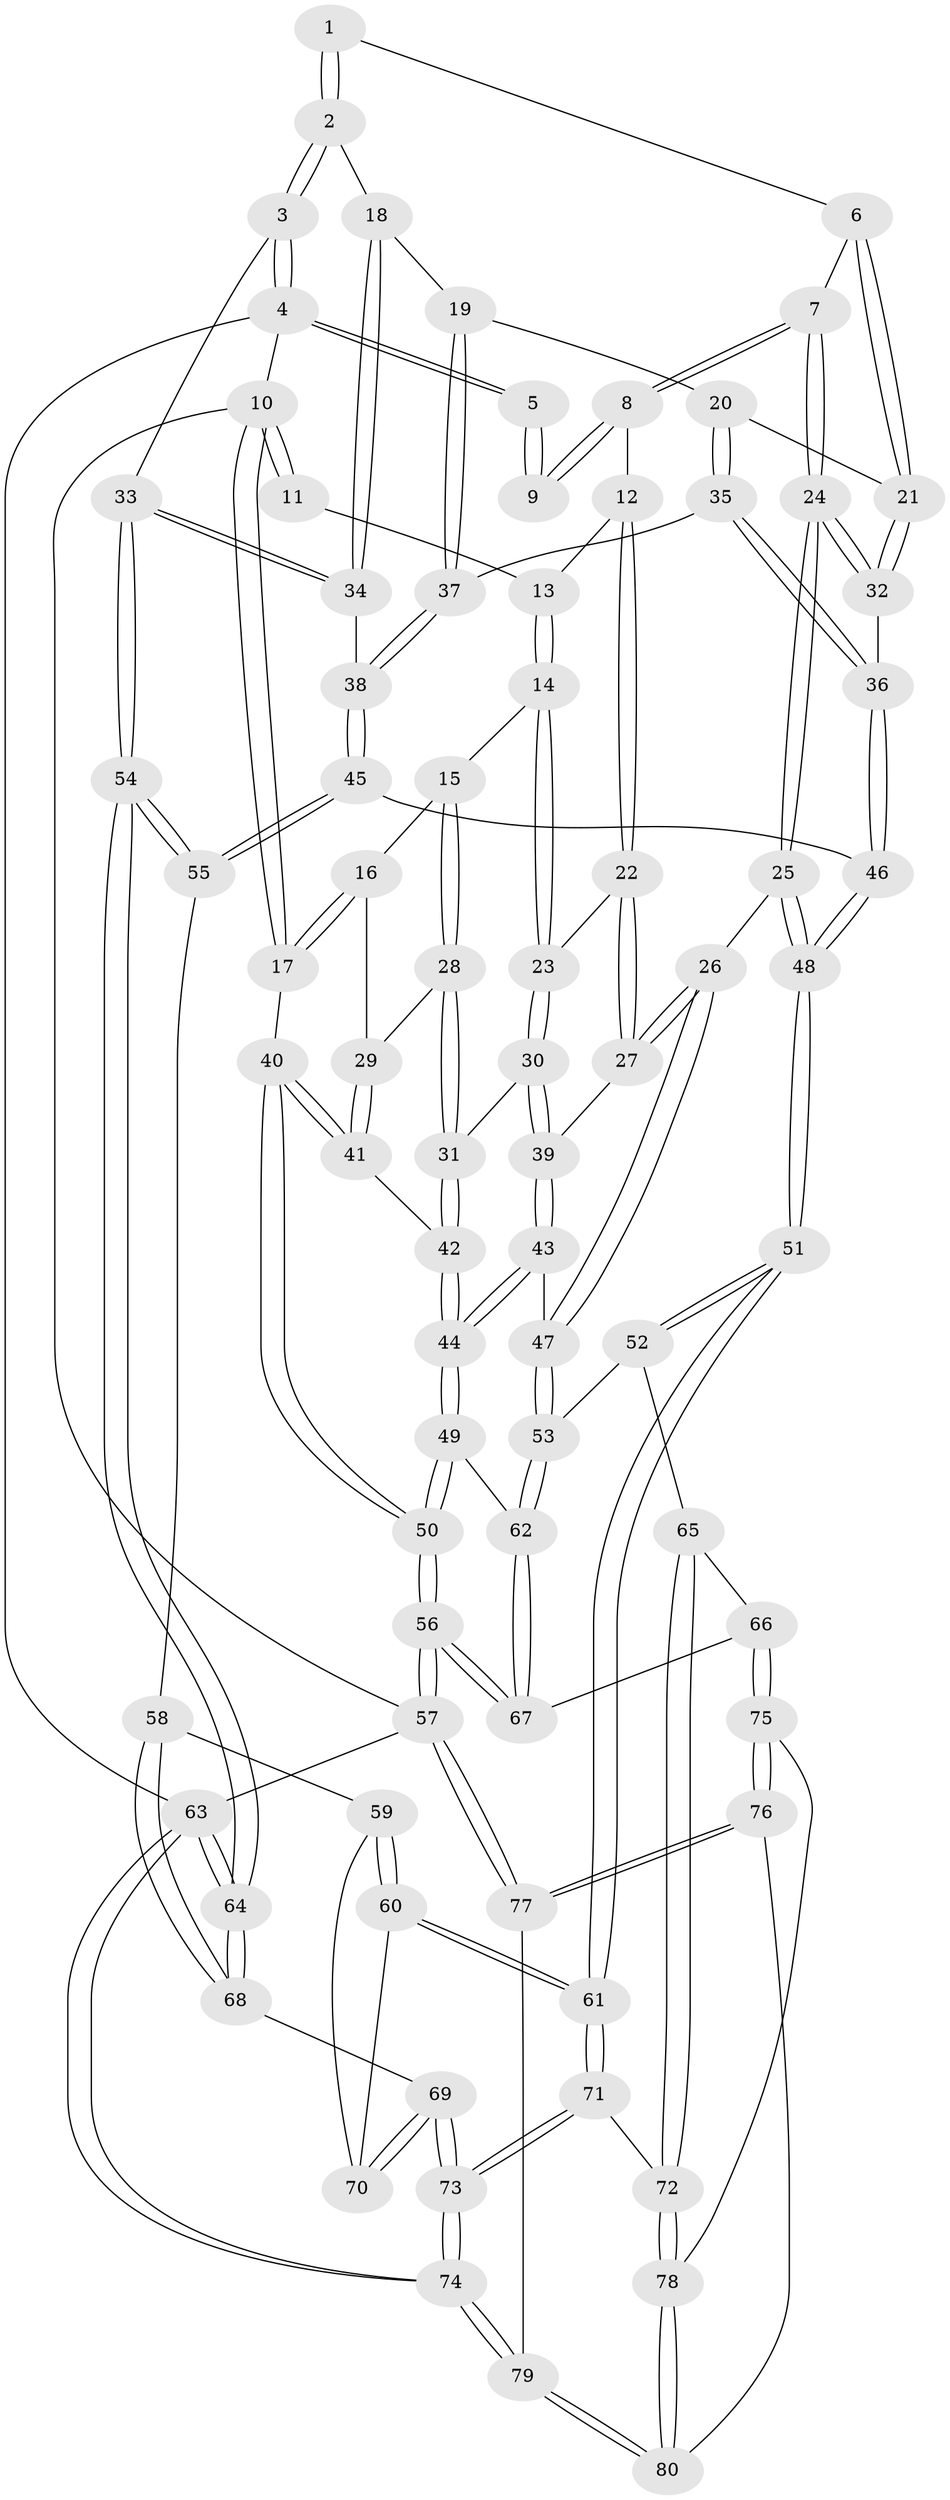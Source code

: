 // coarse degree distribution, {3: 0.15555555555555556, 4: 0.4888888888888889, 5: 0.24444444444444444, 6: 0.1111111111111111}
// Generated by graph-tools (version 1.1) at 2025/52/02/27/25 19:52:39]
// undirected, 80 vertices, 197 edges
graph export_dot {
graph [start="1"]
  node [color=gray90,style=filled];
  1 [pos="+0.8178019485355197+0.07238555222742311"];
  2 [pos="+0.8984850710254837+0.1483833460625859"];
  3 [pos="+1+0"];
  4 [pos="+1+0"];
  5 [pos="+0.6226385948061239+0"];
  6 [pos="+0.6854983835957181+0.1404661127338948"];
  7 [pos="+0.5754951518566817+0.07046746805287855"];
  8 [pos="+0.5466586433126593+0.009322272750959924"];
  9 [pos="+0.5741601655038338+0"];
  10 [pos="+0+0"];
  11 [pos="+0.21490504671655136+0"];
  12 [pos="+0.41189575835848286+0.11065496404381596"];
  13 [pos="+0.22422375639033001+0.08289318675942528"];
  14 [pos="+0.1857929505814554+0.1270114548660613"];
  15 [pos="+0.15334313796699073+0.13475420214692485"];
  16 [pos="+0.10175063260096527+0.13218606120964554"];
  17 [pos="+0+0"];
  18 [pos="+0.8922365763851537+0.15608441664061895"];
  19 [pos="+0.8392731147838813+0.2126629122524514"];
  20 [pos="+0.8271534646511769+0.21520083811005947"];
  21 [pos="+0.7618501644411002+0.2016731887832045"];
  22 [pos="+0.37169455487008535+0.23839528863602932"];
  23 [pos="+0.26408522715774946+0.24811122939888386"];
  24 [pos="+0.5702463001359568+0.3651851936065629"];
  25 [pos="+0.5264468288602131+0.39473509854276095"];
  26 [pos="+0.48212080658901485+0.3883385293639474"];
  27 [pos="+0.4299098896946354+0.341655930556278"];
  28 [pos="+0.14617737475849973+0.300225681819728"];
  29 [pos="+0.06553635027036996+0.28072345103425667"];
  30 [pos="+0.2082678704510727+0.34495003093192583"];
  31 [pos="+0.18774281296862905+0.3387186587073024"];
  32 [pos="+0.5945433163628367+0.3660294268777515"];
  33 [pos="+1+0.4377046425693466"];
  34 [pos="+1+0.44432074837254554"];
  35 [pos="+0.7434744517991085+0.37252159391823036"];
  36 [pos="+0.7183551498700365+0.40573060531874255"];
  37 [pos="+0.892952380848405+0.3269933039704289"];
  38 [pos="+0.9803435472518195+0.45152292250690956"];
  39 [pos="+0.22208573828063174+0.37140656451824106"];
  40 [pos="+0+0.37402487061655193"];
  41 [pos="+0+0.36214898385789274"];
  42 [pos="+0.0693001275762117+0.396014813846967"];
  43 [pos="+0.23484768558705146+0.5314181895282053"];
  44 [pos="+0.18755868850478935+0.5495040988952377"];
  45 [pos="+0.8509878490570543+0.5272485501766994"];
  46 [pos="+0.817378362285665+0.5160468550850678"];
  47 [pos="+0.27528241943349724+0.5430924281810864"];
  48 [pos="+0.5622642842623025+0.6426911991005985"];
  49 [pos="+0.07024460585640695+0.6332641012032332"];
  50 [pos="+0+0.7056866639644288"];
  51 [pos="+0.5501552521319898+0.6781795797661512"];
  52 [pos="+0.3740808887496689+0.6633280565790163"];
  53 [pos="+0.3629631108728897+0.656096395185748"];
  54 [pos="+1+0.8590789451284465"];
  55 [pos="+0.857149619961228+0.640722115204017"];
  56 [pos="+0+1"];
  57 [pos="+0+1"];
  58 [pos="+0.8268316202477108+0.6996254535465113"];
  59 [pos="+0.7292955853913675+0.731346285022713"];
  60 [pos="+0.5838891987465625+0.7520045077968887"];
  61 [pos="+0.5838603165956257+0.7520078332563803"];
  62 [pos="+0.2230328832392713+0.7510164295298665"];
  63 [pos="+1+1"];
  64 [pos="+1+0.976134828341124"];
  65 [pos="+0.3406366466780015+0.7957502463271922"];
  66 [pos="+0.29194440687614787+0.8742866582820273"];
  67 [pos="+0.23832799720027573+0.8572256101955599"];
  68 [pos="+0.8661713169533715+0.8043574814072619"];
  69 [pos="+0.8084918160674903+0.8679401519704847"];
  70 [pos="+0.7792952747281606+0.8289873511772362"];
  71 [pos="+0.5794912108234705+0.8014907939235068"];
  72 [pos="+0.5408948645296805+0.8493624186344517"];
  73 [pos="+0.7613961324315094+0.9597361344477789"];
  74 [pos="+0.8637764994350774+1"];
  75 [pos="+0.3105745244189057+0.8993851024043165"];
  76 [pos="+0.31353651282308437+1"];
  77 [pos="+0.28670422276429613+1"];
  78 [pos="+0.5187309640802351+0.8862233952477379"];
  79 [pos="+0.5328433974451751+1"];
  80 [pos="+0.5160608545264942+0.9332224783356867"];
  1 -- 2;
  1 -- 2;
  1 -- 6;
  2 -- 3;
  2 -- 3;
  2 -- 18;
  3 -- 4;
  3 -- 4;
  3 -- 33;
  4 -- 5;
  4 -- 5;
  4 -- 10;
  4 -- 63;
  5 -- 9;
  5 -- 9;
  6 -- 7;
  6 -- 21;
  6 -- 21;
  7 -- 8;
  7 -- 8;
  7 -- 24;
  7 -- 24;
  8 -- 9;
  8 -- 9;
  8 -- 12;
  10 -- 11;
  10 -- 11;
  10 -- 17;
  10 -- 17;
  10 -- 57;
  11 -- 13;
  12 -- 13;
  12 -- 22;
  12 -- 22;
  13 -- 14;
  13 -- 14;
  14 -- 15;
  14 -- 23;
  14 -- 23;
  15 -- 16;
  15 -- 28;
  15 -- 28;
  16 -- 17;
  16 -- 17;
  16 -- 29;
  17 -- 40;
  18 -- 19;
  18 -- 34;
  18 -- 34;
  19 -- 20;
  19 -- 37;
  19 -- 37;
  20 -- 21;
  20 -- 35;
  20 -- 35;
  21 -- 32;
  21 -- 32;
  22 -- 23;
  22 -- 27;
  22 -- 27;
  23 -- 30;
  23 -- 30;
  24 -- 25;
  24 -- 25;
  24 -- 32;
  24 -- 32;
  25 -- 26;
  25 -- 48;
  25 -- 48;
  26 -- 27;
  26 -- 27;
  26 -- 47;
  26 -- 47;
  27 -- 39;
  28 -- 29;
  28 -- 31;
  28 -- 31;
  29 -- 41;
  29 -- 41;
  30 -- 31;
  30 -- 39;
  30 -- 39;
  31 -- 42;
  31 -- 42;
  32 -- 36;
  33 -- 34;
  33 -- 34;
  33 -- 54;
  33 -- 54;
  34 -- 38;
  35 -- 36;
  35 -- 36;
  35 -- 37;
  36 -- 46;
  36 -- 46;
  37 -- 38;
  37 -- 38;
  38 -- 45;
  38 -- 45;
  39 -- 43;
  39 -- 43;
  40 -- 41;
  40 -- 41;
  40 -- 50;
  40 -- 50;
  41 -- 42;
  42 -- 44;
  42 -- 44;
  43 -- 44;
  43 -- 44;
  43 -- 47;
  44 -- 49;
  44 -- 49;
  45 -- 46;
  45 -- 55;
  45 -- 55;
  46 -- 48;
  46 -- 48;
  47 -- 53;
  47 -- 53;
  48 -- 51;
  48 -- 51;
  49 -- 50;
  49 -- 50;
  49 -- 62;
  50 -- 56;
  50 -- 56;
  51 -- 52;
  51 -- 52;
  51 -- 61;
  51 -- 61;
  52 -- 53;
  52 -- 65;
  53 -- 62;
  53 -- 62;
  54 -- 55;
  54 -- 55;
  54 -- 64;
  54 -- 64;
  55 -- 58;
  56 -- 57;
  56 -- 57;
  56 -- 67;
  56 -- 67;
  57 -- 77;
  57 -- 77;
  57 -- 63;
  58 -- 59;
  58 -- 68;
  58 -- 68;
  59 -- 60;
  59 -- 60;
  59 -- 70;
  60 -- 61;
  60 -- 61;
  60 -- 70;
  61 -- 71;
  61 -- 71;
  62 -- 67;
  62 -- 67;
  63 -- 64;
  63 -- 64;
  63 -- 74;
  63 -- 74;
  64 -- 68;
  64 -- 68;
  65 -- 66;
  65 -- 72;
  65 -- 72;
  66 -- 67;
  66 -- 75;
  66 -- 75;
  68 -- 69;
  69 -- 70;
  69 -- 70;
  69 -- 73;
  69 -- 73;
  71 -- 72;
  71 -- 73;
  71 -- 73;
  72 -- 78;
  72 -- 78;
  73 -- 74;
  73 -- 74;
  74 -- 79;
  74 -- 79;
  75 -- 76;
  75 -- 76;
  75 -- 78;
  76 -- 77;
  76 -- 77;
  76 -- 80;
  77 -- 79;
  78 -- 80;
  78 -- 80;
  79 -- 80;
  79 -- 80;
}
